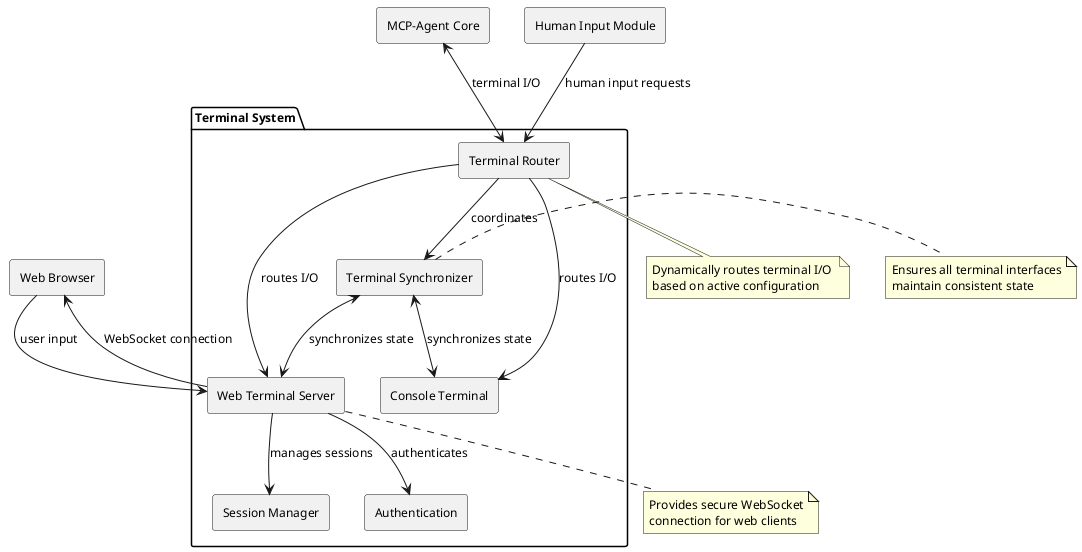 @startuml
!define PRIMARY_COLOR #1a73e8
!define SECONDARY_COLOR #4285f4
!define ACCENT_COLOR #ea4335
!define GRAY #9e9e9e

skinparam componentStyle rectangle
skinparam defaultFontName Arial
skinparam defaultFontSize 12

package "Terminal System" {
  [Terminal Router] as router
  [Console Terminal] as console
  [Web Terminal Server] as webserver
  [Terminal Synchronizer] as sync
  [Session Manager] as session
  [Authentication] as auth
}

[MCP-Agent Core] as core
[Human Input Module] as human
[Web Browser] as browser

router --> console : "routes I/O"
router --> webserver : "routes I/O"
router --> sync : "coordinates"
webserver --> auth : "authenticates"
webserver --> session : "manages sessions"
webserver --> browser : "WebSocket connection"
browser --> webserver : "user input"

core <--> router : "terminal I/O"
human --> router : "human input requests"
sync <--> console : "synchronizes state"
sync <--> webserver : "synchronizes state"

note bottom of router
  Dynamically routes terminal I/O 
  based on active configuration
end note

note right of sync
  Ensures all terminal interfaces
  maintain consistent state
end note

note bottom of webserver
  Provides secure WebSocket
  connection for web clients
end note
@enduml 